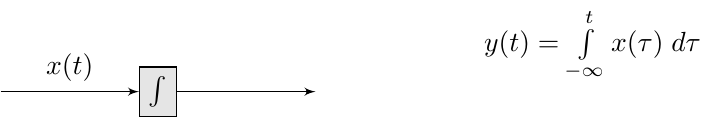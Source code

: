 \documentclass{standalone}
\usepackage{tikz}
\usetikzlibrary{calc}
\usetikzlibrary{positioning}
\usetikzlibrary{shapes,arrows,decorations.pathreplacing,decorations.markings}
\tikzstyle{block} = [draw, fill=gray!20, rectangle]
\tikzstyle{sum} = [draw, fill=gray!20, circle, node distance=1cm]
\tikzstyle{input} = [coordinate]
\tikzstyle{output} = [coordinate]
\tikzstyle{pinstyle} = [pin edge={to-,thin,black}]
\usepackage{pgfplots}
 \pgfplotsset{compat=1.13}
 \usepackage{transparent}

\begin{document}
  \begin{tikzpicture}[auto, node distance=2cm,>=latex',scale=1, every node/.style={transform shape}]
    % We start by placing the blocks
    \node [input, name=input] {};
    \node [block, right of=input] (system) {$\int$};
    \node [output, right of=system] (output) {};

    % Once the nodes are placed, connecting them is easy. 
    \draw [draw,->] (input) -- node {$x(t)$} (system);
    \draw [->] (system) -- node[pos=3] {$y(t) = \int\limits_{-\infty}^t x(\tau) \; d\tau$} (output);
\end{tikzpicture}
\end{document}
